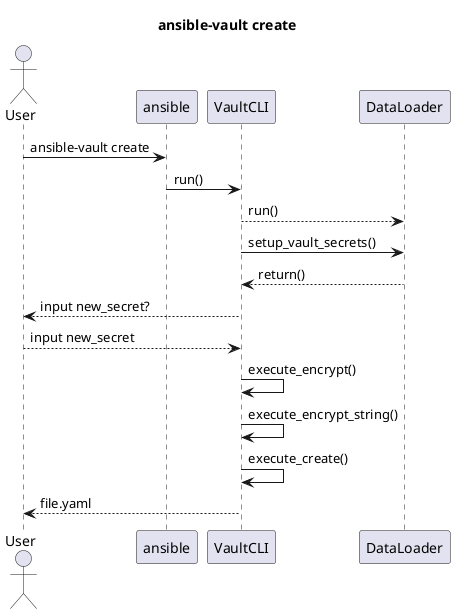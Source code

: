 @startuml
title ansible-vault create
actor User
User->ansible: ansible-vault create
participant "ansible"
"ansible"->VaultCLI: run()
VaultCLI-->DataLoader: run()
VaultCLI->DataLoader: setup_vault_secrets()
VaultCLI<--DataLoader: return()
VaultCLI-->User: input new_secret?
VaultCLI<--User: input new_secret
VaultCLI->VaultCLI: execute_encrypt()
VaultCLI->VaultCLI: execute_encrypt_string()
VaultCLI->VaultCLI: execute_create()
VaultCLI-->User: file.yaml

@enduml
